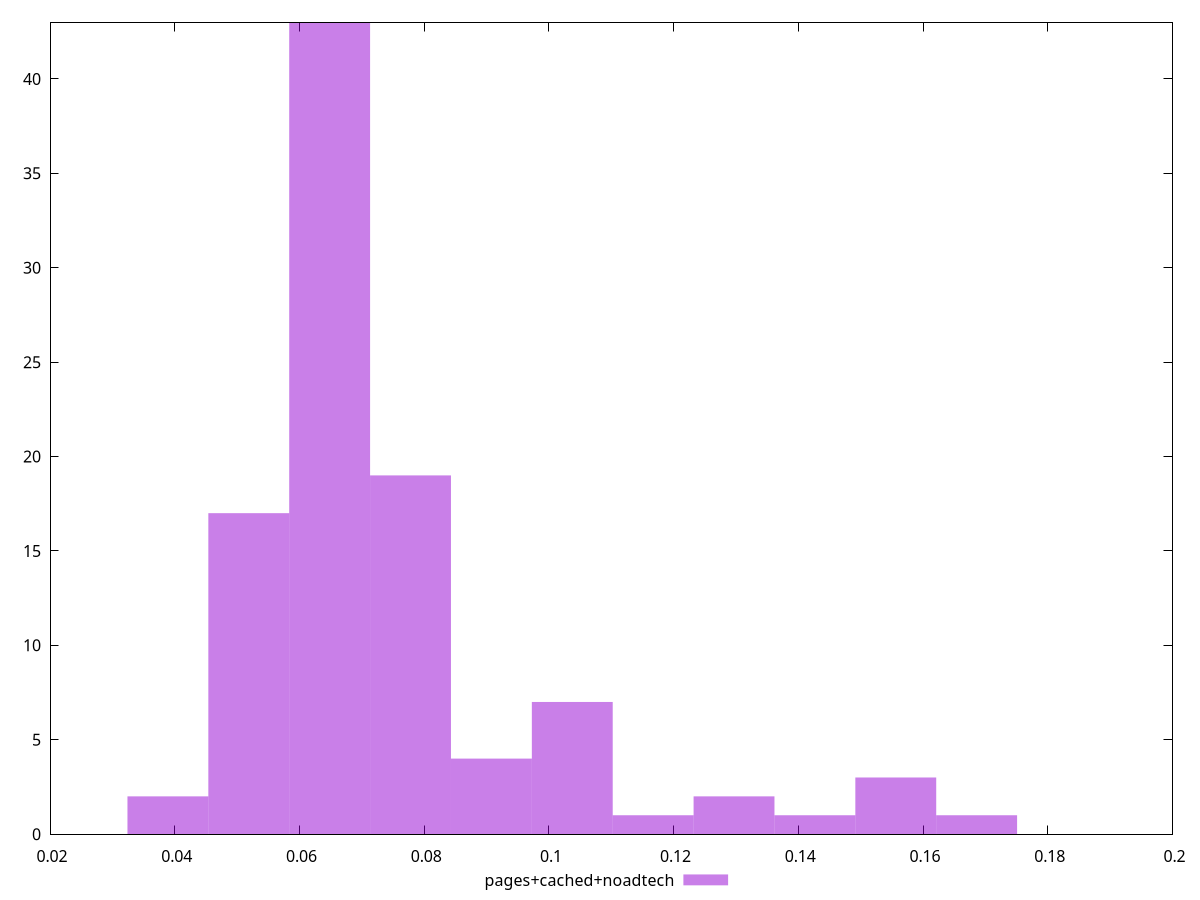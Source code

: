 $_pagesCachedNoadtech <<EOF
0.07781310052731587 19
0.06484425043942989 43
0.051875400351543914 17
0.09078195061520185 4
0.10375080070308783 7
0.12968850087885977 2
0.11671965079097381 1
0.038906550263657934 2
0.15562620105463174 3
0.14265735096674576 1
0.16859505114251772 1
EOF
set key outside below
set terminal pngcairo
set output "report_00004_2020-11-02T20-21-41.718Z/network-rtt/pages+cached+noadtech//raw_hist.png"
set yrange [0:43]
set boxwidth 0.012968850087885979
set style fill transparent solid 0.5 noborder
plot $_pagesCachedNoadtech title "pages+cached+noadtech" with boxes ,